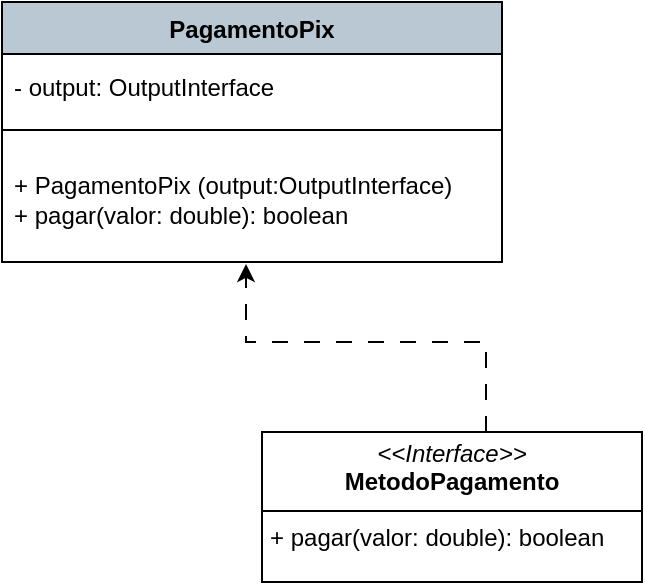 <mxfile version="24.9.1">
  <diagram name="Página-1" id="iQZCwE67gC9EXCc64gwb">
    <mxGraphModel dx="3675" dy="744" grid="1" gridSize="10" guides="1" tooltips="1" connect="1" arrows="1" fold="1" page="1" pageScale="1" pageWidth="827" pageHeight="1169" math="0" shadow="0">
      <root>
        <mxCell id="0" />
        <mxCell id="1" parent="0" />
        <mxCell id="tJkROWmmAnPP5oy1uCx7-1" value="PagamentoPix" style="swimlane;fontStyle=1;align=center;verticalAlign=top;childLayout=stackLayout;horizontal=1;startSize=26;horizontalStack=0;resizeParent=1;resizeParentMax=0;resizeLast=0;collapsible=1;marginBottom=0;whiteSpace=wrap;html=1;fillColor=#BAC8D3;" vertex="1" parent="1">
          <mxGeometry x="-2285" y="295" width="250" height="130" as="geometry" />
        </mxCell>
        <mxCell id="tJkROWmmAnPP5oy1uCx7-2" value="- output: OutputInterface&amp;nbsp;&amp;nbsp;" style="text;strokeColor=none;fillColor=none;align=left;verticalAlign=middle;spacingLeft=4;spacingRight=4;overflow=hidden;rotatable=0;points=[[0,0.5],[1,0.5]];portConstraint=eastwest;whiteSpace=wrap;html=1;" vertex="1" parent="tJkROWmmAnPP5oy1uCx7-1">
          <mxGeometry y="26" width="250" height="34" as="geometry" />
        </mxCell>
        <mxCell id="tJkROWmmAnPP5oy1uCx7-3" value="" style="line;strokeWidth=1;fillColor=none;align=left;verticalAlign=middle;spacingTop=-1;spacingLeft=3;spacingRight=3;rotatable=0;labelPosition=right;points=[];portConstraint=eastwest;strokeColor=inherit;" vertex="1" parent="tJkROWmmAnPP5oy1uCx7-1">
          <mxGeometry y="60" width="250" height="8" as="geometry" />
        </mxCell>
        <mxCell id="tJkROWmmAnPP5oy1uCx7-4" value="&lt;div&gt;+ PagamentoPix (output:OutputInterface)&amp;nbsp;&lt;/div&gt;&lt;div&gt;+ pagar(valor: double): boolean&amp;nbsp; &amp;nbsp; &amp;nbsp; &amp;nbsp; &amp;nbsp;&lt;/div&gt;" style="text;strokeColor=none;fillColor=none;align=left;verticalAlign=middle;spacingLeft=4;spacingRight=4;overflow=hidden;rotatable=0;points=[[0,0.5],[1,0.5]];portConstraint=eastwest;whiteSpace=wrap;html=1;" vertex="1" parent="tJkROWmmAnPP5oy1uCx7-1">
          <mxGeometry y="68" width="250" height="62" as="geometry" />
        </mxCell>
        <mxCell id="tJkROWmmAnPP5oy1uCx7-5" value="&lt;p style=&quot;margin:0px;margin-top:4px;text-align:center;&quot;&gt;&lt;i&gt;&amp;lt;&amp;lt;Interface&amp;gt;&amp;gt;&lt;/i&gt;&lt;br&gt;&lt;b&gt;MetodoPagamento&lt;/b&gt;&lt;/p&gt;&lt;hr size=&quot;1&quot; style=&quot;border-style:solid;&quot;&gt;&lt;p style=&quot;margin:0px;margin-left:4px;&quot;&gt;+ pagar(valor: double): boolean &lt;br&gt;&lt;/p&gt;" style="verticalAlign=top;align=left;overflow=fill;html=1;whiteSpace=wrap;" vertex="1" parent="1">
          <mxGeometry x="-2155" y="510" width="190" height="75" as="geometry" />
        </mxCell>
        <mxCell id="tJkROWmmAnPP5oy1uCx7-6" style="edgeStyle=orthogonalEdgeStyle;rounded=0;orthogonalLoop=1;jettySize=auto;html=1;entryX=0.488;entryY=1.016;entryDx=0;entryDy=0;entryPerimeter=0;dashed=1;dashPattern=8 8;" edge="1" parent="1" source="tJkROWmmAnPP5oy1uCx7-5" target="tJkROWmmAnPP5oy1uCx7-4">
          <mxGeometry relative="1" as="geometry">
            <Array as="points">
              <mxPoint x="-2043" y="465" />
              <mxPoint x="-2163" y="465" />
            </Array>
          </mxGeometry>
        </mxCell>
      </root>
    </mxGraphModel>
  </diagram>
</mxfile>
